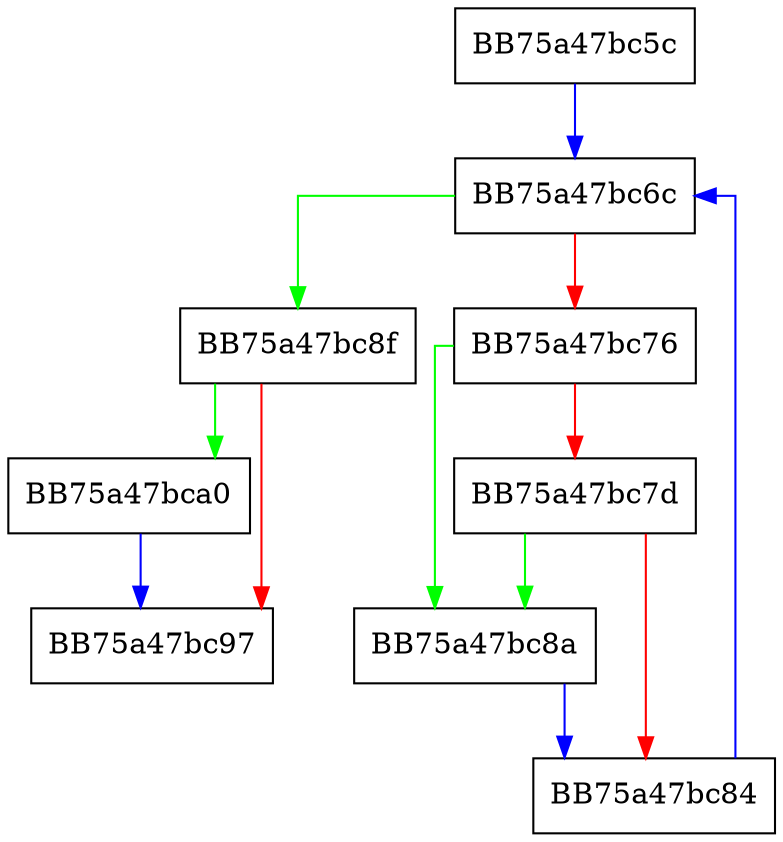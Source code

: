 digraph SplitPathToFileADS {
  node [shape="box"];
  graph [splines=ortho];
  BB75a47bc5c -> BB75a47bc6c [color="blue"];
  BB75a47bc6c -> BB75a47bc8f [color="green"];
  BB75a47bc6c -> BB75a47bc76 [color="red"];
  BB75a47bc76 -> BB75a47bc8a [color="green"];
  BB75a47bc76 -> BB75a47bc7d [color="red"];
  BB75a47bc7d -> BB75a47bc8a [color="green"];
  BB75a47bc7d -> BB75a47bc84 [color="red"];
  BB75a47bc84 -> BB75a47bc6c [color="blue"];
  BB75a47bc8a -> BB75a47bc84 [color="blue"];
  BB75a47bc8f -> BB75a47bca0 [color="green"];
  BB75a47bc8f -> BB75a47bc97 [color="red"];
  BB75a47bca0 -> BB75a47bc97 [color="blue"];
}